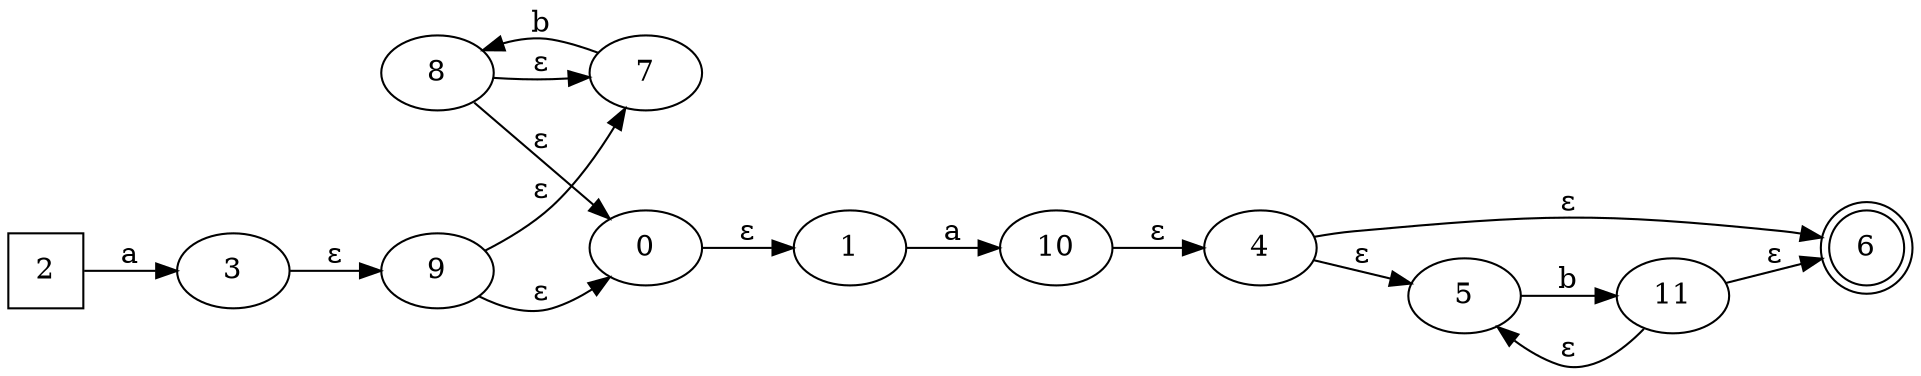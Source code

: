 digraph G {
	rankdir=LR;
	0->1[ label=ɛ ];
	2->3[ label=a ];
	4->5[ label=ɛ ];
	4->6[ label=ɛ ];
	7->8[ label=b ];
	3->9[ label=ɛ ];
	1->10[ label=a ];
	11->6[ label=ɛ ];
	11->5[ label=ɛ ];
	10->4[ label=ɛ ];
	9->7[ label=ɛ ];
	9->0[ label=ɛ ];
	8->0[ label=ɛ ];
	8->7[ label=ɛ ];
	5->11[ label=b ];
	0;
	1;
	10;
	11;
	2 [ shape=square ];
	3;
	4;
	5;
	6 [ shape=doublecircle ];
	7;
	8;
	9;

}

